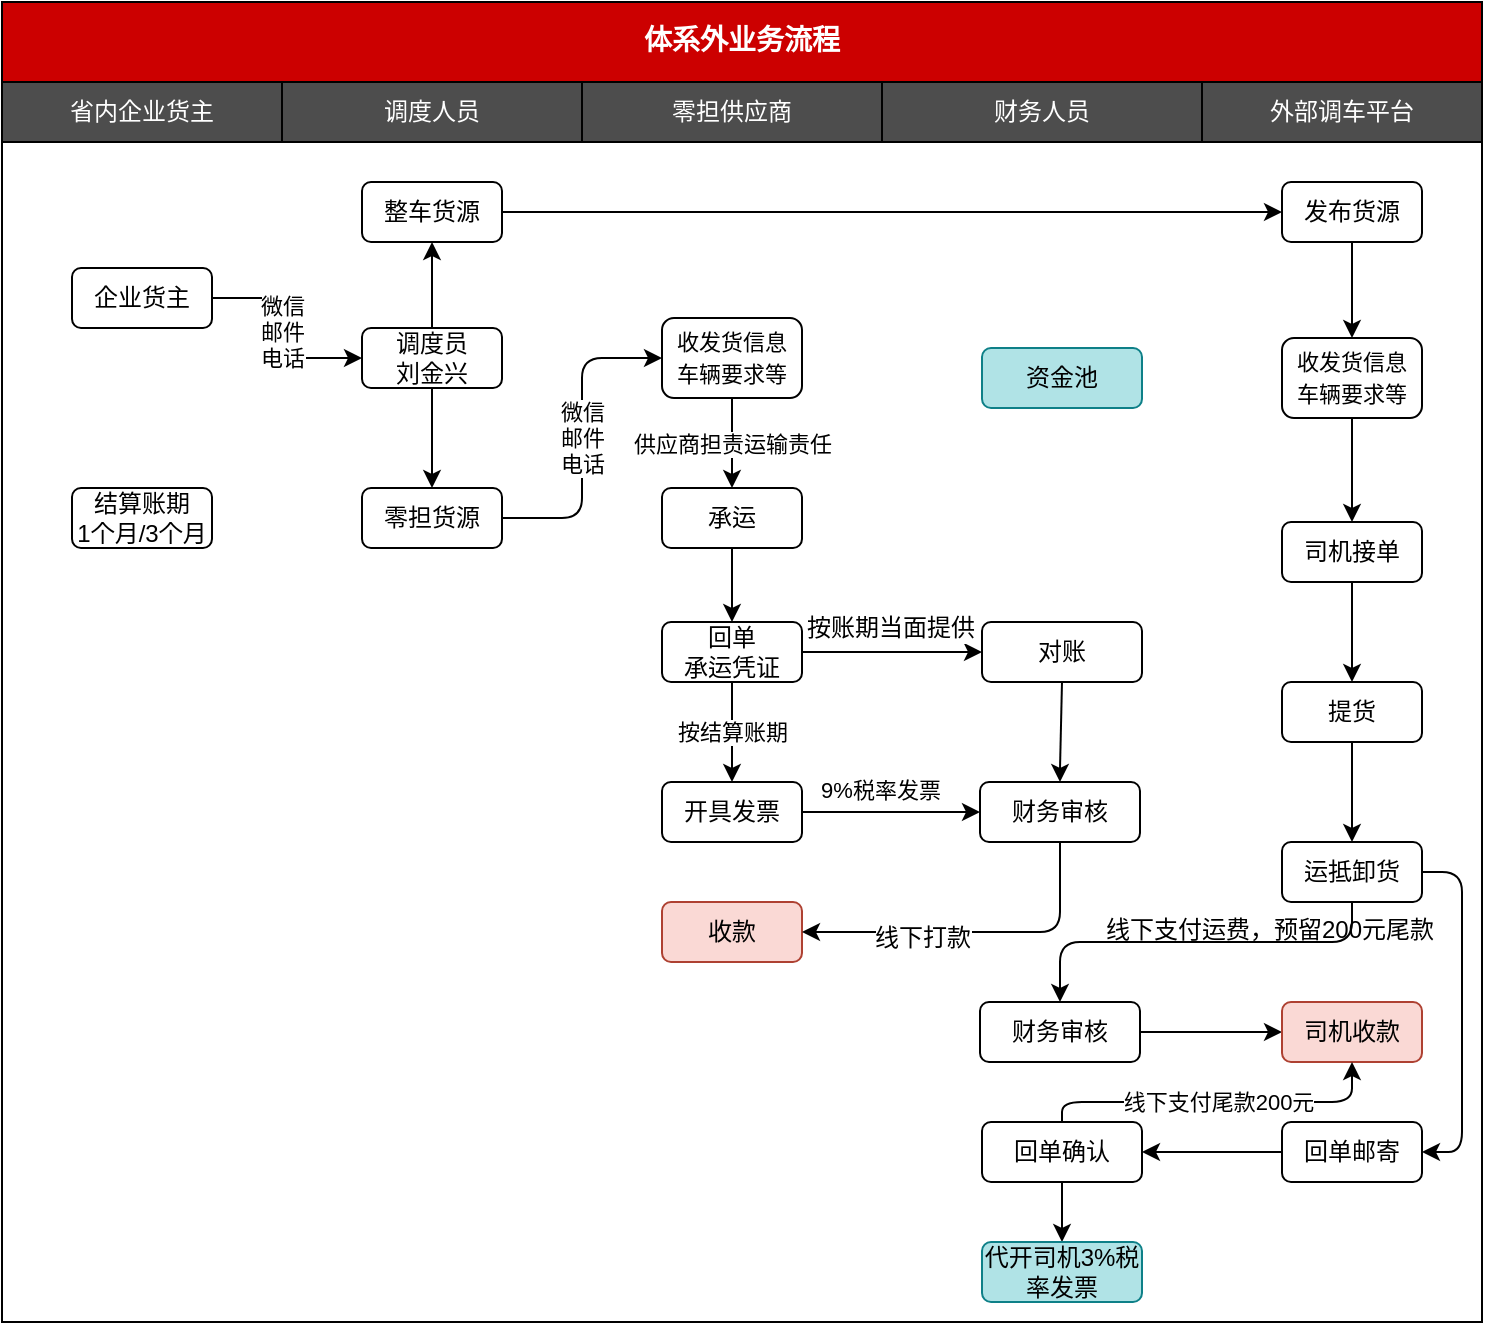 <mxfile version="12.4.7" type="github">
  <diagram id="B-St81CDL6i98inCR_Cj" name="第 1 页">
    <mxGraphModel dx="854" dy="478" grid="1" gridSize="10" guides="1" tooltips="1" connect="1" arrows="1" fold="1" page="1" pageScale="1" pageWidth="827" pageHeight="1169" math="0" shadow="0">
      <root>
        <mxCell id="0"/>
        <mxCell id="1" parent="0"/>
        <mxCell id="LeGU5Av7BmG3cuybzMRu-1" value="" style="rounded=0;whiteSpace=wrap;html=1;fontFamily=Courier New;fontColor=#000000;" vertex="1" parent="1">
          <mxGeometry x="60" y="120" width="740" height="590" as="geometry"/>
        </mxCell>
        <mxCell id="LeGU5Av7BmG3cuybzMRu-2" value="调度人员" style="rounded=0;whiteSpace=wrap;html=1;fillColor=#4D4D4D;fontColor=#FFFFFF;" vertex="1" parent="1">
          <mxGeometry x="200" y="90" width="150" height="30" as="geometry"/>
        </mxCell>
        <mxCell id="LeGU5Av7BmG3cuybzMRu-3" value="零担供应商" style="rounded=0;whiteSpace=wrap;html=1;fillColor=#4D4D4D;fontColor=#FFFFFF;" vertex="1" parent="1">
          <mxGeometry x="350" y="90" width="150" height="30" as="geometry"/>
        </mxCell>
        <mxCell id="LeGU5Av7BmG3cuybzMRu-4" value="财务人员" style="rounded=0;whiteSpace=wrap;html=1;fillColor=#4D4D4D;fontColor=#FFFFFF;" vertex="1" parent="1">
          <mxGeometry x="500" y="90" width="160" height="30" as="geometry"/>
        </mxCell>
        <mxCell id="LeGU5Av7BmG3cuybzMRu-5" value="体系外业务流程" style="rounded=0;whiteSpace=wrap;html=1;fillColor=#CC0000;fontColor=#FFFFFF;fontSize=14;fontStyle=1;fontFamily=Courier New;" vertex="1" parent="1">
          <mxGeometry x="60" y="50" width="740" height="40" as="geometry"/>
        </mxCell>
        <mxCell id="LeGU5Av7BmG3cuybzMRu-6" value="企业货主" style="rounded=1;whiteSpace=wrap;html=1;" vertex="1" parent="1">
          <mxGeometry x="95" y="183" width="70" height="30" as="geometry"/>
        </mxCell>
        <mxCell id="LeGU5Av7BmG3cuybzMRu-8" value="省内企业货主" style="rounded=0;whiteSpace=wrap;html=1;fillColor=#4D4D4D;fontColor=#FFFFFF;" vertex="1" parent="1">
          <mxGeometry x="60" y="90" width="140" height="30" as="geometry"/>
        </mxCell>
        <mxCell id="LeGU5Av7BmG3cuybzMRu-58" value="微信&lt;br&gt;邮件&lt;br&gt;电话" style="edgeStyle=orthogonalEdgeStyle;rounded=1;orthogonalLoop=1;jettySize=auto;html=1;entryX=0;entryY=0.5;entryDx=0;entryDy=0;exitX=1;exitY=0.5;exitDx=0;exitDy=0;" edge="1" parent="1" source="LeGU5Av7BmG3cuybzMRu-102" target="LeGU5Av7BmG3cuybzMRu-108">
          <mxGeometry relative="1" as="geometry"/>
        </mxCell>
        <mxCell id="LeGU5Av7BmG3cuybzMRu-104" style="edgeStyle=orthogonalEdgeStyle;rounded=1;comic=0;jumpStyle=gap;jumpSize=6;orthogonalLoop=1;jettySize=auto;html=1;entryX=0.5;entryY=0;entryDx=0;entryDy=0;shadow=0;strokeColor=#000000;" edge="1" parent="1" source="LeGU5Av7BmG3cuybzMRu-10" target="LeGU5Av7BmG3cuybzMRu-102">
          <mxGeometry relative="1" as="geometry"/>
        </mxCell>
        <mxCell id="LeGU5Av7BmG3cuybzMRu-106" style="edgeStyle=orthogonalEdgeStyle;rounded=1;comic=0;jumpStyle=gap;jumpSize=6;orthogonalLoop=1;jettySize=auto;html=1;entryX=0.5;entryY=1;entryDx=0;entryDy=0;shadow=0;strokeColor=#000000;" edge="1" parent="1" source="LeGU5Av7BmG3cuybzMRu-10" target="LeGU5Av7BmG3cuybzMRu-105">
          <mxGeometry relative="1" as="geometry"/>
        </mxCell>
        <mxCell id="LeGU5Av7BmG3cuybzMRu-10" value="调度员&lt;br&gt;刘金兴" style="rounded=1;whiteSpace=wrap;html=1;" vertex="1" parent="1">
          <mxGeometry x="240" y="213" width="70" height="30" as="geometry"/>
        </mxCell>
        <mxCell id="LeGU5Av7BmG3cuybzMRu-18" value="外部调车平台" style="rounded=0;whiteSpace=wrap;html=1;fillColor=#4D4D4D;fontColor=#FFFFFF;" vertex="1" parent="1">
          <mxGeometry x="660" y="90" width="140" height="30" as="geometry"/>
        </mxCell>
        <mxCell id="LeGU5Av7BmG3cuybzMRu-25" value="微信&lt;br&gt;邮件&lt;br&gt;电话" style="edgeStyle=orthogonalEdgeStyle;rounded=1;orthogonalLoop=1;jettySize=auto;html=1;strokeWidth=1;fontFamily=Courier New;fontColor=#000000;entryX=0;entryY=0.5;entryDx=0;entryDy=0;exitX=1;exitY=0.5;exitDx=0;exitDy=0;strokeColor=#000000;" edge="1" parent="1" source="LeGU5Av7BmG3cuybzMRu-6" target="LeGU5Av7BmG3cuybzMRu-10">
          <mxGeometry relative="1" as="geometry">
            <Array as="points">
              <mxPoint x="200" y="198"/>
              <mxPoint x="200" y="228"/>
            </Array>
          </mxGeometry>
        </mxCell>
        <mxCell id="LeGU5Av7BmG3cuybzMRu-74" style="edgeStyle=orthogonalEdgeStyle;rounded=1;orthogonalLoop=1;jettySize=auto;html=1;entryX=0;entryY=0.5;entryDx=0;entryDy=0;jumpStyle=gap;jumpSize=6;shadow=0;comic=0;fillColor=#a20025;strokeColor=#000000;" edge="1" parent="1" source="LeGU5Av7BmG3cuybzMRu-27" target="LeGU5Av7BmG3cuybzMRu-41">
          <mxGeometry relative="1" as="geometry">
            <Array as="points">
              <mxPoint x="510" y="375"/>
              <mxPoint x="510" y="375"/>
            </Array>
          </mxGeometry>
        </mxCell>
        <mxCell id="LeGU5Av7BmG3cuybzMRu-79" value="按结算账期" style="edgeStyle=orthogonalEdgeStyle;rounded=1;comic=0;jumpStyle=gap;jumpSize=6;orthogonalLoop=1;jettySize=auto;html=1;shadow=0;" edge="1" parent="1" source="LeGU5Av7BmG3cuybzMRu-27" target="LeGU5Av7BmG3cuybzMRu-78">
          <mxGeometry relative="1" as="geometry"/>
        </mxCell>
        <mxCell id="LeGU5Av7BmG3cuybzMRu-27" value="回单&lt;br&gt;承运凭证" style="rounded=1;whiteSpace=wrap;html=1;" vertex="1" parent="1">
          <mxGeometry x="390" y="360" width="70" height="30" as="geometry"/>
        </mxCell>
        <mxCell id="LeGU5Av7BmG3cuybzMRu-94" style="edgeStyle=orthogonalEdgeStyle;rounded=1;comic=0;jumpStyle=gap;jumpSize=6;orthogonalLoop=1;jettySize=auto;html=1;shadow=0;" edge="1" parent="1" source="LeGU5Av7BmG3cuybzMRu-78" target="LeGU5Av7BmG3cuybzMRu-81">
          <mxGeometry relative="1" as="geometry">
            <Array as="points">
              <mxPoint x="500" y="455"/>
              <mxPoint x="500" y="455"/>
            </Array>
          </mxGeometry>
        </mxCell>
        <mxCell id="LeGU5Av7BmG3cuybzMRu-118" value="&lt;span style=&quot;font-size: 11px&quot;&gt;9%税率发票&lt;/span&gt;" style="text;html=1;align=center;verticalAlign=middle;resizable=0;points=[];labelBackgroundColor=#ffffff;" vertex="1" connectable="0" parent="LeGU5Av7BmG3cuybzMRu-94">
          <mxGeometry x="-0.648" y="2" relative="1" as="geometry">
            <mxPoint x="23" y="-9" as="offset"/>
          </mxGeometry>
        </mxCell>
        <mxCell id="LeGU5Av7BmG3cuybzMRu-78" value="开具发票" style="rounded=1;whiteSpace=wrap;html=1;" vertex="1" parent="1">
          <mxGeometry x="390" y="440" width="70" height="30" as="geometry"/>
        </mxCell>
        <mxCell id="LeGU5Av7BmG3cuybzMRu-52" value="" style="edgeStyle=orthogonalEdgeStyle;rounded=1;orthogonalLoop=1;jettySize=auto;html=1;" edge="1" parent="1" source="LeGU5Av7BmG3cuybzMRu-33" target="LeGU5Av7BmG3cuybzMRu-51">
          <mxGeometry relative="1" as="geometry"/>
        </mxCell>
        <mxCell id="LeGU5Av7BmG3cuybzMRu-33" value="发布货源" style="rounded=1;whiteSpace=wrap;html=1;" vertex="1" parent="1">
          <mxGeometry x="700" y="140" width="70" height="30" as="geometry"/>
        </mxCell>
        <mxCell id="LeGU5Av7BmG3cuybzMRu-100" style="edgeStyle=orthogonalEdgeStyle;rounded=1;comic=0;jumpStyle=gap;jumpSize=6;orthogonalLoop=1;jettySize=auto;html=1;entryX=0.5;entryY=0;entryDx=0;entryDy=0;shadow=0;" edge="1" parent="1" source="LeGU5Av7BmG3cuybzMRu-51" target="LeGU5Av7BmG3cuybzMRu-24">
          <mxGeometry relative="1" as="geometry"/>
        </mxCell>
        <mxCell id="LeGU5Av7BmG3cuybzMRu-51" value="&lt;span style=&quot;font-size: 11px ; font-family: &amp;#34;courier new&amp;#34; ; background-color: rgb(255 , 255 , 255)&quot;&gt;收发货信息&lt;/span&gt;&lt;br style=&quot;font-size: 11px ; font-family: &amp;#34;courier new&amp;#34; ; background-color: rgb(255 , 255 , 255)&quot;&gt;&lt;span style=&quot;font-size: 11px ; font-family: &amp;#34;courier new&amp;#34; ; background-color: rgb(255 , 255 , 255)&quot;&gt;车辆要求等&lt;/span&gt;" style="rounded=1;whiteSpace=wrap;html=1;" vertex="1" parent="1">
          <mxGeometry x="700" y="218" width="70" height="40" as="geometry"/>
        </mxCell>
        <mxCell id="LeGU5Av7BmG3cuybzMRu-83" style="edgeStyle=orthogonalEdgeStyle;rounded=1;comic=0;jumpStyle=gap;jumpSize=6;orthogonalLoop=1;jettySize=auto;html=1;entryX=0.5;entryY=0;entryDx=0;entryDy=0;shadow=0;" edge="1" parent="1" source="LeGU5Av7BmG3cuybzMRu-41" target="LeGU5Av7BmG3cuybzMRu-81">
          <mxGeometry relative="1" as="geometry"/>
        </mxCell>
        <mxCell id="LeGU5Av7BmG3cuybzMRu-41" value="对账" style="rounded=1;whiteSpace=wrap;html=1;" vertex="1" parent="1">
          <mxGeometry x="550" y="360" width="80" height="30" as="geometry"/>
        </mxCell>
        <mxCell id="LeGU5Av7BmG3cuybzMRu-47" value="结算账期&lt;br&gt;1个月/3个月" style="rounded=1;whiteSpace=wrap;html=1;" vertex="1" parent="1">
          <mxGeometry x="95" y="293" width="70" height="30" as="geometry"/>
        </mxCell>
        <mxCell id="LeGU5Av7BmG3cuybzMRu-62" style="edgeStyle=orthogonalEdgeStyle;rounded=1;orthogonalLoop=1;jettySize=auto;html=1;entryX=0.5;entryY=0;entryDx=0;entryDy=0;" edge="1" parent="1" source="LeGU5Av7BmG3cuybzMRu-57" target="LeGU5Av7BmG3cuybzMRu-27">
          <mxGeometry relative="1" as="geometry"/>
        </mxCell>
        <mxCell id="LeGU5Av7BmG3cuybzMRu-57" value="承运" style="rounded=1;whiteSpace=wrap;html=1;" vertex="1" parent="1">
          <mxGeometry x="390" y="293" width="70" height="30" as="geometry"/>
        </mxCell>
        <mxCell id="LeGU5Av7BmG3cuybzMRu-101" style="edgeStyle=orthogonalEdgeStyle;rounded=1;comic=0;jumpStyle=gap;jumpSize=6;orthogonalLoop=1;jettySize=auto;html=1;entryX=0.5;entryY=0;entryDx=0;entryDy=0;shadow=0;" edge="1" parent="1" source="LeGU5Av7BmG3cuybzMRu-24" target="LeGU5Av7BmG3cuybzMRu-63">
          <mxGeometry relative="1" as="geometry"/>
        </mxCell>
        <mxCell id="LeGU5Av7BmG3cuybzMRu-24" value="司机接单" style="rounded=1;whiteSpace=wrap;html=1;" vertex="1" parent="1">
          <mxGeometry x="700" y="310" width="70" height="30" as="geometry"/>
        </mxCell>
        <mxCell id="LeGU5Av7BmG3cuybzMRu-86" value="" style="edgeStyle=orthogonalEdgeStyle;rounded=1;comic=0;jumpStyle=gap;jumpSize=6;orthogonalLoop=1;jettySize=auto;html=1;shadow=0;" edge="1" parent="1" source="LeGU5Av7BmG3cuybzMRu-63" target="LeGU5Av7BmG3cuybzMRu-85">
          <mxGeometry relative="1" as="geometry"/>
        </mxCell>
        <mxCell id="LeGU5Av7BmG3cuybzMRu-63" value="提货" style="rounded=1;whiteSpace=wrap;html=1;" vertex="1" parent="1">
          <mxGeometry x="700" y="390" width="70" height="30" as="geometry"/>
        </mxCell>
        <mxCell id="LeGU5Av7BmG3cuybzMRu-139" style="edgeStyle=orthogonalEdgeStyle;rounded=1;comic=0;jumpStyle=gap;jumpSize=6;orthogonalLoop=1;jettySize=auto;html=1;entryX=0.5;entryY=0;entryDx=0;entryDy=0;shadow=0;strokeColor=#000000;" edge="1" parent="1" source="LeGU5Av7BmG3cuybzMRu-85" target="LeGU5Av7BmG3cuybzMRu-111">
          <mxGeometry relative="1" as="geometry">
            <Array as="points">
              <mxPoint x="735" y="520"/>
              <mxPoint x="589" y="520"/>
            </Array>
          </mxGeometry>
        </mxCell>
        <mxCell id="LeGU5Av7BmG3cuybzMRu-144" style="edgeStyle=orthogonalEdgeStyle;rounded=1;comic=0;jumpStyle=gap;jumpSize=6;orthogonalLoop=1;jettySize=auto;html=1;entryX=1;entryY=0.5;entryDx=0;entryDy=0;shadow=0;startArrow=none;startFill=0;strokeColor=#000000;" edge="1" parent="1" source="LeGU5Av7BmG3cuybzMRu-85" target="LeGU5Av7BmG3cuybzMRu-123">
          <mxGeometry relative="1" as="geometry">
            <Array as="points">
              <mxPoint x="790" y="485"/>
              <mxPoint x="790" y="625"/>
            </Array>
          </mxGeometry>
        </mxCell>
        <mxCell id="LeGU5Av7BmG3cuybzMRu-85" value="运抵卸货" style="rounded=1;whiteSpace=wrap;html=1;" vertex="1" parent="1">
          <mxGeometry x="700" y="470" width="70" height="30" as="geometry"/>
        </mxCell>
        <mxCell id="LeGU5Av7BmG3cuybzMRu-76" value="资金池" style="rounded=1;whiteSpace=wrap;html=1;fillColor=#b0e3e6;strokeColor=#0e8088;" vertex="1" parent="1">
          <mxGeometry x="550" y="223" width="80" height="30" as="geometry"/>
        </mxCell>
        <mxCell id="LeGU5Av7BmG3cuybzMRu-80" value="收款" style="rounded=1;whiteSpace=wrap;html=1;fillColor=#fad9d5;strokeColor=#ae4132;" vertex="1" parent="1">
          <mxGeometry x="390" y="500" width="70" height="30" as="geometry"/>
        </mxCell>
        <mxCell id="LeGU5Av7BmG3cuybzMRu-81" value="财务审核" style="rounded=1;whiteSpace=wrap;html=1;" vertex="1" parent="1">
          <mxGeometry x="549" y="440" width="80" height="30" as="geometry"/>
        </mxCell>
        <mxCell id="LeGU5Av7BmG3cuybzMRu-102" value="零担货源" style="rounded=1;whiteSpace=wrap;html=1;" vertex="1" parent="1">
          <mxGeometry x="240" y="293" width="70" height="30" as="geometry"/>
        </mxCell>
        <mxCell id="LeGU5Av7BmG3cuybzMRu-107" style="edgeStyle=orthogonalEdgeStyle;rounded=1;comic=0;jumpStyle=gap;jumpSize=6;orthogonalLoop=1;jettySize=auto;html=1;entryX=0;entryY=0.5;entryDx=0;entryDy=0;shadow=0;strokeColor=#000000;" edge="1" parent="1" source="LeGU5Av7BmG3cuybzMRu-105" target="LeGU5Av7BmG3cuybzMRu-33">
          <mxGeometry relative="1" as="geometry"/>
        </mxCell>
        <mxCell id="LeGU5Av7BmG3cuybzMRu-105" value="整车货源" style="rounded=1;whiteSpace=wrap;html=1;" vertex="1" parent="1">
          <mxGeometry x="240" y="140" width="70" height="30" as="geometry"/>
        </mxCell>
        <mxCell id="LeGU5Av7BmG3cuybzMRu-109" value="供应商担责运输责任" style="edgeStyle=orthogonalEdgeStyle;rounded=1;comic=0;jumpStyle=gap;jumpSize=6;orthogonalLoop=1;jettySize=auto;html=1;entryX=0.5;entryY=0;entryDx=0;entryDy=0;shadow=0;strokeColor=#000000;" edge="1" parent="1" source="LeGU5Av7BmG3cuybzMRu-108" target="LeGU5Av7BmG3cuybzMRu-57">
          <mxGeometry relative="1" as="geometry"/>
        </mxCell>
        <mxCell id="LeGU5Av7BmG3cuybzMRu-108" value="&lt;span style=&quot;font-size: 11px ; font-family: &amp;#34;courier new&amp;#34; ; background-color: rgb(255 , 255 , 255)&quot;&gt;收发货信息&lt;/span&gt;&lt;br style=&quot;font-size: 11px ; font-family: &amp;#34;courier new&amp;#34; ; background-color: rgb(255 , 255 , 255)&quot;&gt;&lt;span style=&quot;font-size: 11px ; font-family: &amp;#34;courier new&amp;#34; ; background-color: rgb(255 , 255 , 255)&quot;&gt;车辆要求等&lt;/span&gt;" style="rounded=1;whiteSpace=wrap;html=1;" vertex="1" parent="1">
          <mxGeometry x="390" y="208" width="70" height="40" as="geometry"/>
        </mxCell>
        <mxCell id="LeGU5Av7BmG3cuybzMRu-142" style="edgeStyle=orthogonalEdgeStyle;rounded=1;comic=0;jumpStyle=gap;jumpSize=6;orthogonalLoop=1;jettySize=auto;html=1;entryX=0;entryY=0.5;entryDx=0;entryDy=0;shadow=0;strokeColor=#000000;" edge="1" parent="1" source="LeGU5Av7BmG3cuybzMRu-111" target="LeGU5Av7BmG3cuybzMRu-112">
          <mxGeometry relative="1" as="geometry"/>
        </mxCell>
        <mxCell id="LeGU5Av7BmG3cuybzMRu-111" value="财务审核" style="rounded=1;whiteSpace=wrap;html=1;" vertex="1" parent="1">
          <mxGeometry x="549" y="550" width="80" height="30" as="geometry"/>
        </mxCell>
        <mxCell id="LeGU5Av7BmG3cuybzMRu-112" value="司机收款" style="rounded=1;whiteSpace=wrap;html=1;fillColor=#fad9d5;strokeColor=#ae4132;" vertex="1" parent="1">
          <mxGeometry x="700" y="550" width="70" height="30" as="geometry"/>
        </mxCell>
        <mxCell id="LeGU5Av7BmG3cuybzMRu-146" style="edgeStyle=orthogonalEdgeStyle;rounded=1;comic=0;jumpStyle=gap;jumpSize=6;orthogonalLoop=1;jettySize=auto;html=1;entryX=1;entryY=0.5;entryDx=0;entryDy=0;shadow=0;startArrow=none;startFill=0;strokeColor=#000000;" edge="1" parent="1" source="LeGU5Av7BmG3cuybzMRu-123" target="LeGU5Av7BmG3cuybzMRu-145">
          <mxGeometry relative="1" as="geometry"/>
        </mxCell>
        <mxCell id="LeGU5Av7BmG3cuybzMRu-123" value="回单邮寄" style="rounded=1;whiteSpace=wrap;html=1;" vertex="1" parent="1">
          <mxGeometry x="700" y="610" width="70" height="30" as="geometry"/>
        </mxCell>
        <mxCell id="LeGU5Av7BmG3cuybzMRu-130" value="线下支付运费，预留200元尾款" style="text;html=1;" vertex="1" parent="1">
          <mxGeometry x="610" y="500" width="100" height="30" as="geometry"/>
        </mxCell>
        <mxCell id="LeGU5Av7BmG3cuybzMRu-133" value="按账期当面提供" style="text;html=1;align=center;verticalAlign=middle;resizable=0;points=[];labelBackgroundColor=#ffffff;" vertex="1" connectable="0" parent="1">
          <mxGeometry x="502" y="390" as="geometry">
            <mxPoint x="2" y="-27" as="offset"/>
          </mxGeometry>
        </mxCell>
        <mxCell id="LeGU5Av7BmG3cuybzMRu-134" style="edgeStyle=orthogonalEdgeStyle;rounded=1;comic=0;jumpStyle=gap;jumpSize=6;orthogonalLoop=1;jettySize=auto;html=1;entryX=1;entryY=0.5;entryDx=0;entryDy=0;shadow=0;" edge="1" parent="1" source="LeGU5Av7BmG3cuybzMRu-81" target="LeGU5Av7BmG3cuybzMRu-80">
          <mxGeometry relative="1" as="geometry">
            <mxPoint x="580" y="400" as="sourcePoint"/>
            <mxPoint x="610" y="518" as="targetPoint"/>
            <Array as="points">
              <mxPoint x="589" y="515"/>
            </Array>
          </mxGeometry>
        </mxCell>
        <mxCell id="LeGU5Av7BmG3cuybzMRu-135" value="线下打款" style="text;html=1;align=center;verticalAlign=middle;resizable=0;points=[];labelBackgroundColor=#ffffff;" vertex="1" connectable="0" parent="LeGU5Av7BmG3cuybzMRu-134">
          <mxGeometry x="-0.721" y="-1" relative="1" as="geometry">
            <mxPoint x="-68" y="23" as="offset"/>
          </mxGeometry>
        </mxCell>
        <mxCell id="LeGU5Av7BmG3cuybzMRu-147" value="线下支付尾款200元" style="edgeStyle=orthogonalEdgeStyle;rounded=1;comic=0;jumpStyle=gap;jumpSize=6;orthogonalLoop=1;jettySize=auto;html=1;entryX=0.5;entryY=1;entryDx=0;entryDy=0;shadow=0;startArrow=none;startFill=0;strokeColor=#000000;" edge="1" parent="1" source="LeGU5Av7BmG3cuybzMRu-145" target="LeGU5Av7BmG3cuybzMRu-112">
          <mxGeometry relative="1" as="geometry">
            <Array as="points">
              <mxPoint x="590" y="600"/>
              <mxPoint x="735" y="600"/>
            </Array>
          </mxGeometry>
        </mxCell>
        <mxCell id="LeGU5Av7BmG3cuybzMRu-155" style="edgeStyle=orthogonalEdgeStyle;rounded=1;comic=0;jumpStyle=gap;jumpSize=6;orthogonalLoop=1;jettySize=auto;html=1;shadow=0;startArrow=none;startFill=0;strokeColor=#000000;" edge="1" parent="1" source="LeGU5Av7BmG3cuybzMRu-145" target="LeGU5Av7BmG3cuybzMRu-148">
          <mxGeometry relative="1" as="geometry"/>
        </mxCell>
        <mxCell id="LeGU5Av7BmG3cuybzMRu-145" value="回单确认" style="rounded=1;whiteSpace=wrap;html=1;" vertex="1" parent="1">
          <mxGeometry x="550" y="610" width="80" height="30" as="geometry"/>
        </mxCell>
        <mxCell id="LeGU5Av7BmG3cuybzMRu-148" value="代开司机3%税率发票" style="rounded=1;whiteSpace=wrap;html=1;fillColor=#b0e3e6;strokeColor=#0e8088;" vertex="1" parent="1">
          <mxGeometry x="550" y="670" width="80" height="30" as="geometry"/>
        </mxCell>
      </root>
    </mxGraphModel>
  </diagram>
</mxfile>
